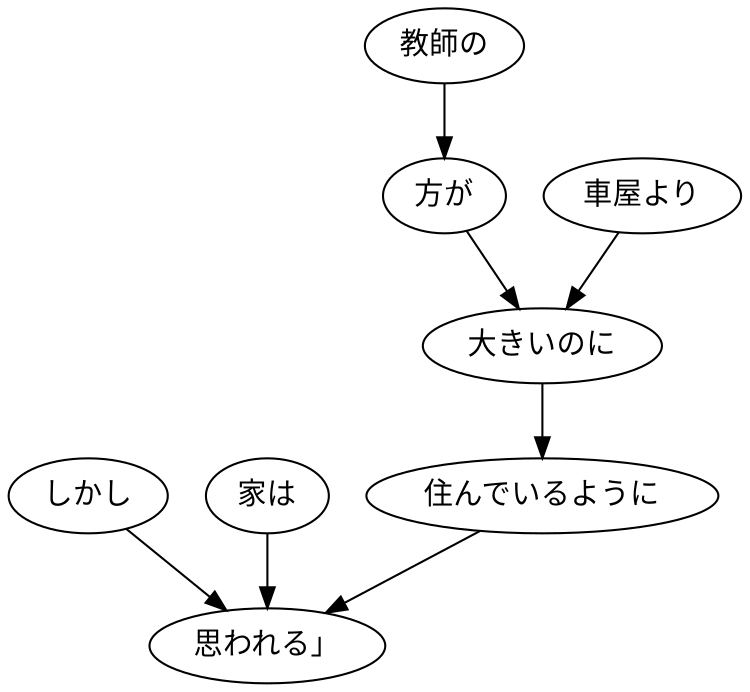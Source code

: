 digraph graph227 {
	node0 [label="しかし"];
	node1 [label="家は"];
	node2 [label="教師の"];
	node3 [label="方が"];
	node4 [label="車屋より"];
	node5 [label="大きいのに"];
	node6 [label="住んでいるように"];
	node7 [label="思われる」"];
	node0 -> node7;
	node1 -> node7;
	node2 -> node3;
	node3 -> node5;
	node4 -> node5;
	node5 -> node6;
	node6 -> node7;
}
